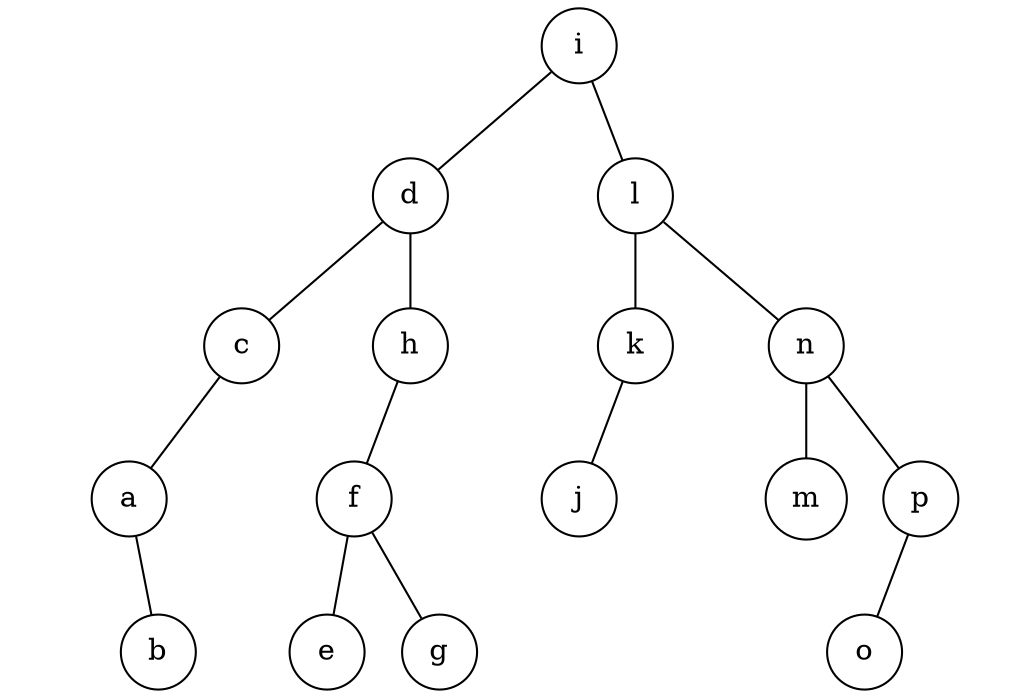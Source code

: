 graph BinTree
{
	graph[ordering="out"];

	0--1;
	0--2;
	2--3;
	2--4;
	4--5;
	4--6;
	6--7;
	6--NULL8[style="invis"];
	3--9;
	3--NULL10[style="invis"];
	1--11;
	1--12;
	12--13;
	12--NULL14[style="invis"];
	13--15;
	13--16;
	11--17;
	11--NULL18[style="invis"];
	17--NULL19[style="invis"];
	17--20;

	20[shape="circle",label="b"];
	NULL19[shape="circle",label="A",style="invis"];
	NULL18[shape="circle",label="A",style="invis"];
	17[shape="circle",label="a"];
	16[shape="circle",label="g"];
	15[shape="circle",label="e"];
	NULL14[shape="circle",label="A",style="invis"];
	13[shape="circle",label="f"];
	12[shape="circle",label="h"];
	11[shape="circle",label="c"];
	NULL10[shape="circle",label="A",style="invis"];
	9[shape="circle",label="j"];
	NULL8[shape="circle",label="A",style="invis"];
	7[shape="circle",label="o"];
	6[shape="circle",label="p"];
	5[shape="circle",label="m"];
	4[shape="circle",label="n"];
	3[shape="circle",label="k"];
	2[shape="circle",label="l"];
	1[shape="circle",label="d"];
	0[shape="circle",label="i"];
}
